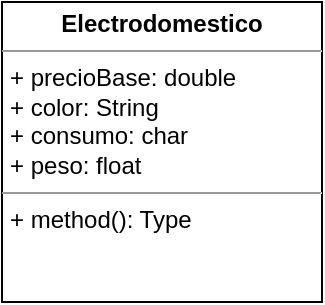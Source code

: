 <mxfile version="16.5.1" type="device"><diagram id="C5RBs43oDa-KdzZeNtuy" name="Page-1"><mxGraphModel dx="782" dy="801" grid="1" gridSize="10" guides="1" tooltips="1" connect="1" arrows="1" fold="1" page="1" pageScale="1" pageWidth="827" pageHeight="1169" math="0" shadow="0"><root><mxCell id="WIyWlLk6GJQsqaUBKTNV-0"/><mxCell id="WIyWlLk6GJQsqaUBKTNV-1" parent="WIyWlLk6GJQsqaUBKTNV-0"/><mxCell id="qr3Zvmu2GiV05JkT_5Vt-6" value="&lt;p style=&quot;margin: 0px ; margin-top: 4px ; text-align: center&quot;&gt;&lt;b&gt;Electrodomestico&lt;/b&gt;&lt;br&gt;&lt;/p&gt;&lt;hr size=&quot;1&quot;&gt;&lt;p style=&quot;margin: 0px ; margin-left: 4px&quot;&gt;+ precioBase: double&lt;/p&gt;&lt;p style=&quot;margin: 0px ; margin-left: 4px&quot;&gt;+ color: String&lt;/p&gt;&lt;p style=&quot;margin: 0px ; margin-left: 4px&quot;&gt;+ consumo: char&lt;/p&gt;&lt;p style=&quot;margin: 0px ; margin-left: 4px&quot;&gt;+ peso: float&amp;nbsp;&lt;/p&gt;&lt;hr size=&quot;1&quot;&gt;&lt;p style=&quot;margin: 0px ; margin-left: 4px&quot;&gt;+ method(): Type&lt;/p&gt;" style="verticalAlign=top;align=left;overflow=fill;fontSize=12;fontFamily=Helvetica;html=1;" vertex="1" parent="WIyWlLk6GJQsqaUBKTNV-1"><mxGeometry x="230" y="190" width="160" height="150" as="geometry"/></mxCell></root></mxGraphModel></diagram></mxfile>